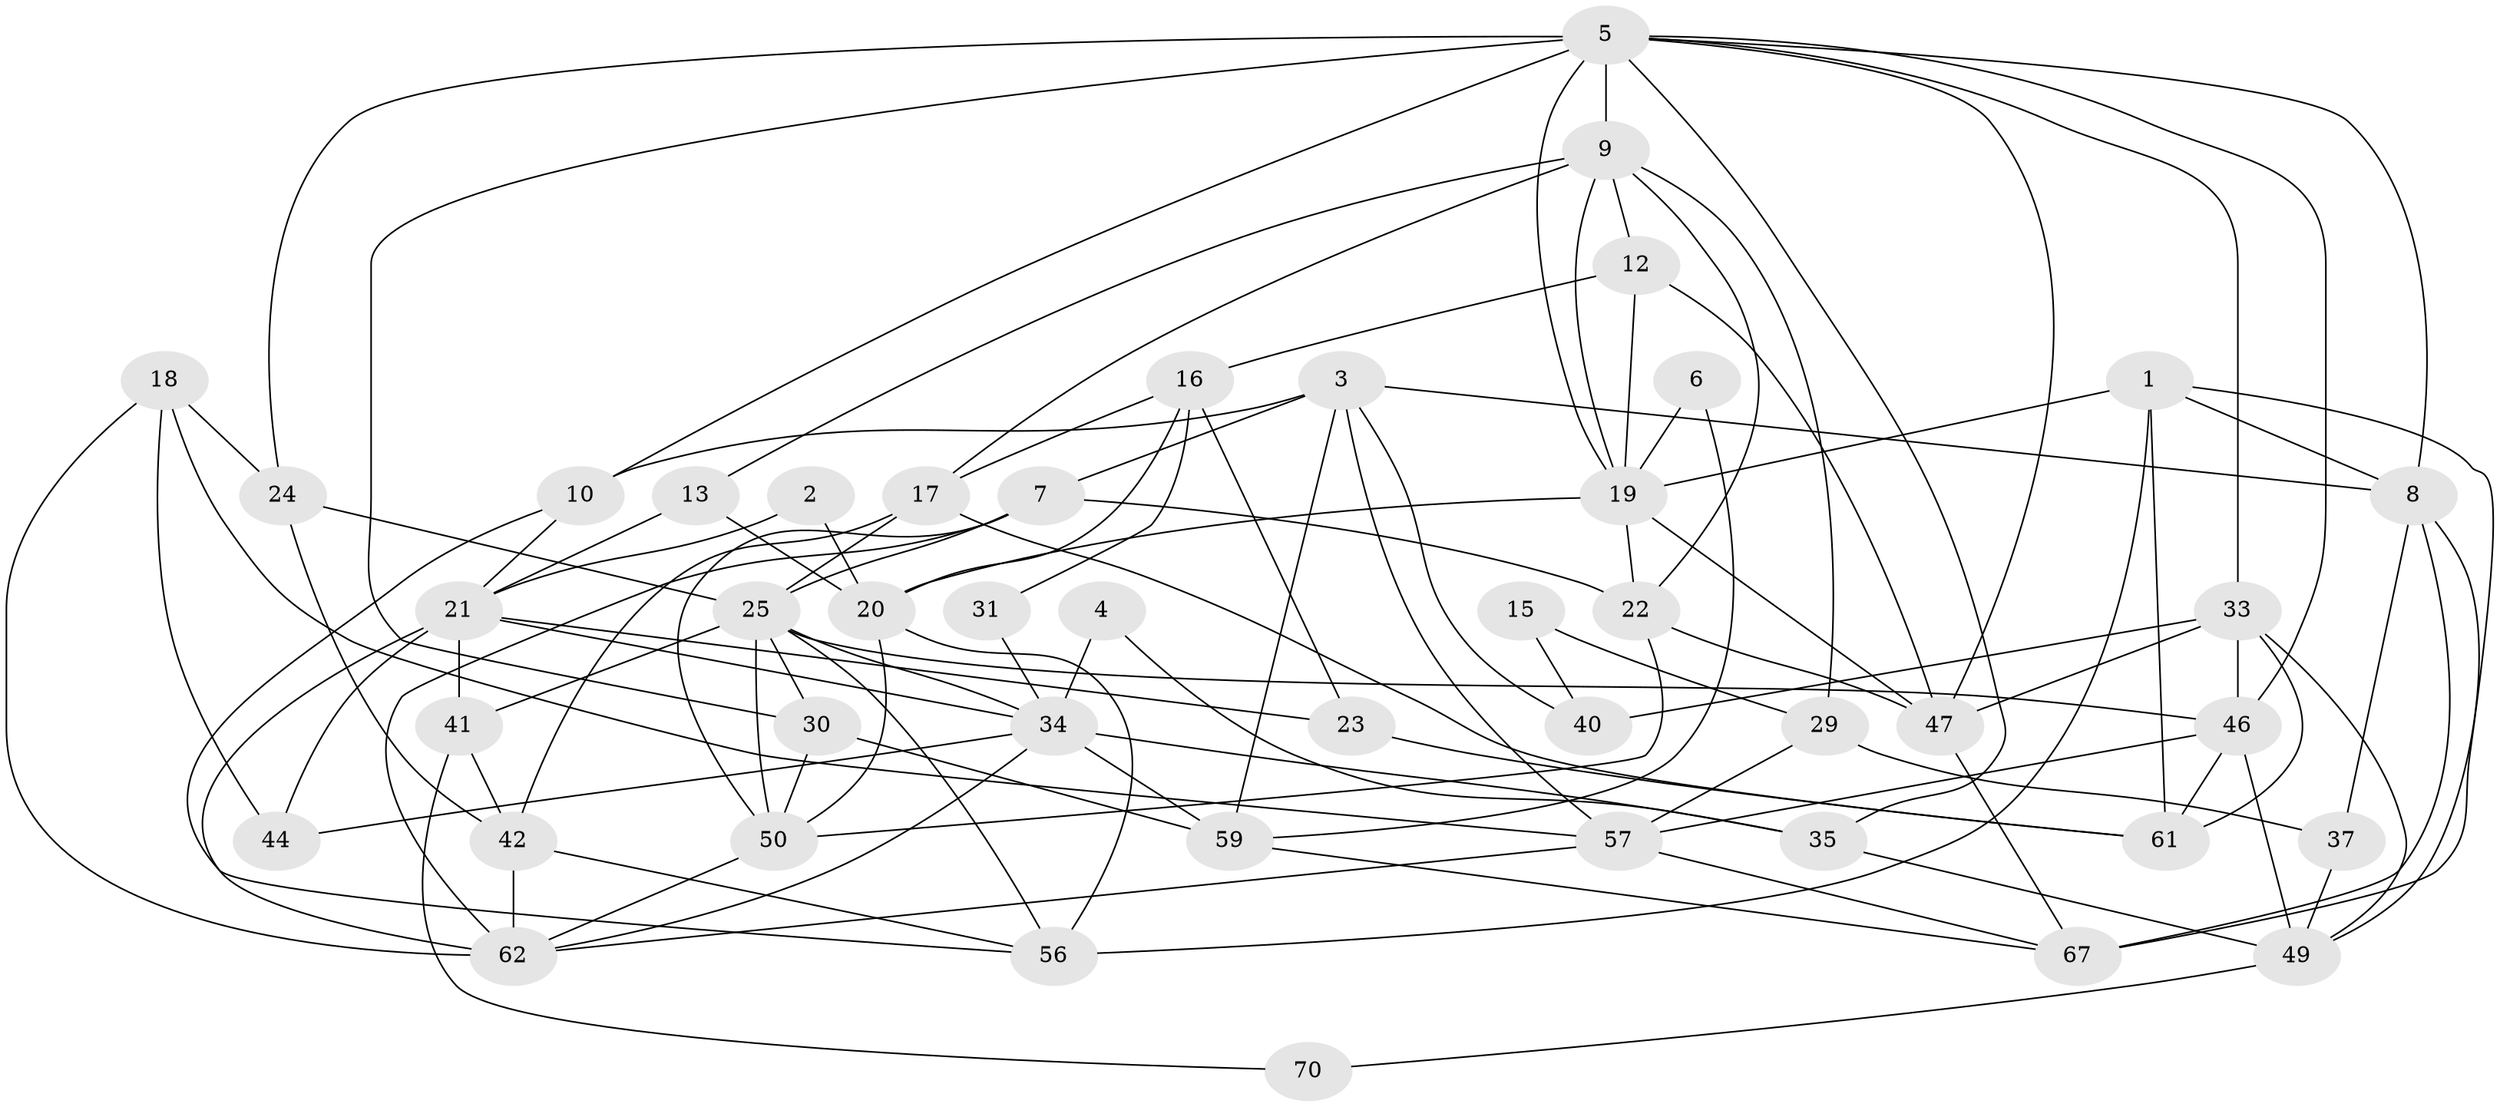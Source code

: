 // Generated by graph-tools (version 1.1) at 2025/24/03/03/25 07:24:04]
// undirected, 45 vertices, 110 edges
graph export_dot {
graph [start="1"]
  node [color=gray90,style=filled];
  1 [super="+52"];
  2;
  3 [super="+45"];
  4;
  5 [super="+28"];
  6;
  7 [super="+11"];
  8 [super="+32"];
  9 [super="+66"];
  10 [super="+53"];
  12 [super="+14"];
  13 [super="+69"];
  15;
  16 [super="+26"];
  17 [super="+27"];
  18 [super="+55"];
  19 [super="+72"];
  20 [super="+48"];
  21 [super="+68"];
  22 [super="+63"];
  23;
  24;
  25 [super="+64"];
  29 [super="+38"];
  30 [super="+36"];
  31;
  33 [super="+43"];
  34 [super="+39"];
  35 [super="+60"];
  37;
  40;
  41;
  42 [super="+51"];
  44;
  46;
  47 [super="+54"];
  49 [super="+73"];
  50;
  56 [super="+58"];
  57;
  59 [super="+74"];
  61 [super="+71"];
  62 [super="+65"];
  67;
  70;
  1 -- 61;
  1 -- 56;
  1 -- 67;
  1 -- 8;
  1 -- 19;
  2 -- 21;
  2 -- 20;
  3 -- 59;
  3 -- 7;
  3 -- 10;
  3 -- 8;
  3 -- 57;
  3 -- 40;
  4 -- 35;
  4 -- 34;
  5 -- 33;
  5 -- 10 [weight=2];
  5 -- 24;
  5 -- 30;
  5 -- 46;
  5 -- 8;
  5 -- 9;
  5 -- 47;
  5 -- 19;
  5 -- 35;
  6 -- 19;
  6 -- 59;
  7 -- 62;
  7 -- 22;
  7 -- 50;
  7 -- 25;
  8 -- 49;
  8 -- 37;
  8 -- 67;
  9 -- 12;
  9 -- 19;
  9 -- 22;
  9 -- 13;
  9 -- 29;
  9 -- 17;
  10 -- 56;
  10 -- 21;
  12 -- 47 [weight=2];
  12 -- 16;
  12 -- 19;
  13 -- 20;
  13 -- 21;
  15 -- 40;
  15 -- 29;
  16 -- 20;
  16 -- 17;
  16 -- 23;
  16 -- 31;
  17 -- 25;
  17 -- 42;
  17 -- 61;
  18 -- 24;
  18 -- 62;
  18 -- 57;
  18 -- 44;
  19 -- 47;
  19 -- 20;
  19 -- 22;
  20 -- 56 [weight=2];
  20 -- 50;
  21 -- 44;
  21 -- 23;
  21 -- 41;
  21 -- 62;
  21 -- 34;
  22 -- 50;
  22 -- 47;
  23 -- 61;
  24 -- 25;
  24 -- 42 [weight=2];
  25 -- 41;
  25 -- 34 [weight=2];
  25 -- 46;
  25 -- 50;
  25 -- 56;
  25 -- 30;
  29 -- 37;
  29 -- 57;
  30 -- 50;
  30 -- 59;
  31 -- 34;
  33 -- 47;
  33 -- 40;
  33 -- 61;
  33 -- 46;
  33 -- 49;
  34 -- 35;
  34 -- 44;
  34 -- 59;
  34 -- 62;
  35 -- 49;
  37 -- 49;
  41 -- 42;
  41 -- 70;
  42 -- 56;
  42 -- 62;
  46 -- 49;
  46 -- 57;
  46 -- 61;
  47 -- 67;
  49 -- 70;
  50 -- 62;
  57 -- 67;
  57 -- 62;
  59 -- 67;
}

